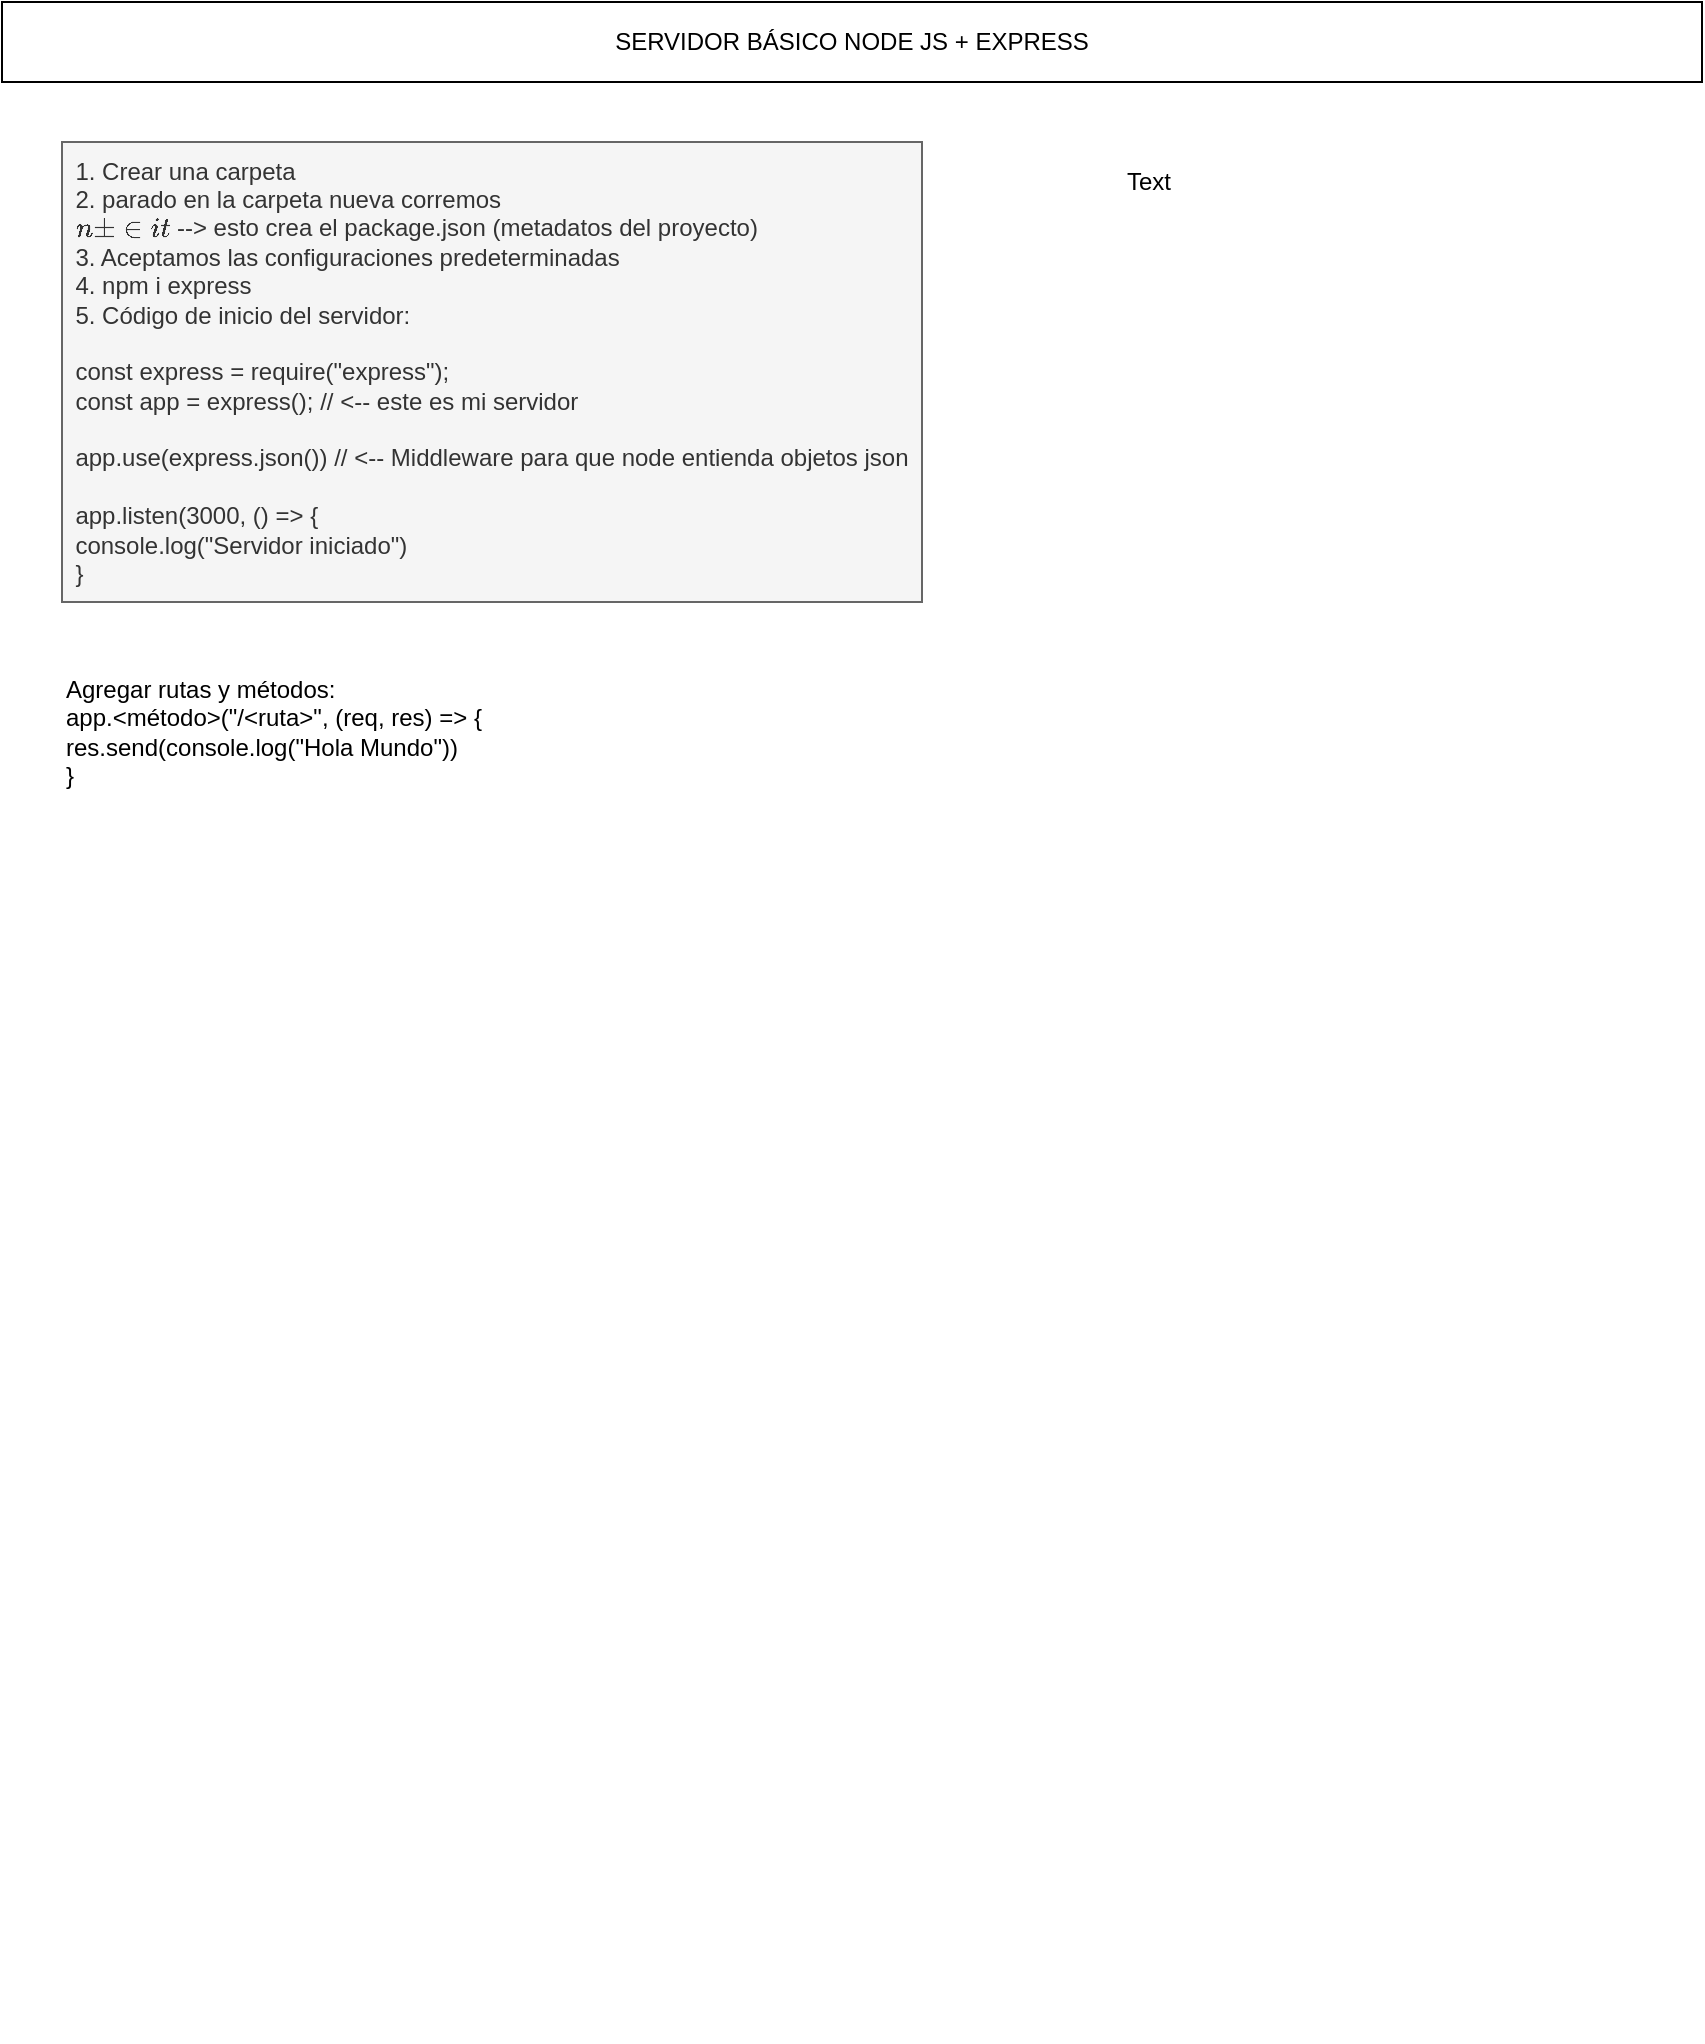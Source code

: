 <mxfile version="13.3.5" type="device"><diagram id="-4R0zOT3AyJS41wWeZfV" name="Page-1"><mxGraphModel dx="1422" dy="832" grid="1" gridSize="10" guides="1" tooltips="1" connect="1" arrows="1" fold="1" page="1" pageScale="1" pageWidth="850" pageHeight="1100" math="0" shadow="0"><root><mxCell id="0"/><mxCell id="1" parent="0"/><mxCell id="hmereZdN52V7KFlgII3H-2" value="SERVIDOR BÁSICO NODE JS + EXPRESS" style="rounded=0;whiteSpace=wrap;html=1;" parent="1" vertex="1"><mxGeometry width="850" height="40" as="geometry"/></mxCell><mxCell id="hmereZdN52V7KFlgII3H-4" value="&lt;div style=&quot;text-align: left&quot;&gt;&lt;span&gt;1. Crear una carpeta&lt;/span&gt;&lt;/div&gt;&lt;span&gt;&lt;div style=&quot;text-align: left&quot;&gt;&lt;span&gt;2. parado en la carpeta nueva corremos&lt;/span&gt;&lt;/div&gt;&lt;div style=&quot;text-align: left&quot;&gt;&lt;span&gt;`npm init` --&amp;gt; esto crea el package.json (metadatos del proyecto)&lt;/span&gt;&lt;/div&gt;&lt;div style=&quot;text-align: left&quot;&gt;&lt;span&gt;3. Aceptamos las configuraciones predeterminadas&lt;/span&gt;&lt;/div&gt;&lt;div style=&quot;text-align: left&quot;&gt;&lt;span&gt;4. npm i express&lt;/span&gt;&lt;/div&gt;&lt;div style=&quot;text-align: left&quot;&gt;&lt;span&gt;5. Código de inicio del servidor:&lt;/span&gt;&lt;/div&gt;&lt;div style=&quot;text-align: left&quot;&gt;&lt;br&gt;&lt;/div&gt;&lt;div style=&quot;text-align: left&quot;&gt;&lt;span&gt;const express = require(&quot;express&quot;);&lt;/span&gt;&lt;/div&gt;&lt;div style=&quot;text-align: left&quot;&gt;&lt;span&gt;const app = express(); // &amp;lt;-- este es mi servidor&lt;/span&gt;&lt;/div&gt;&lt;div style=&quot;text-align: left&quot;&gt;&lt;br&gt;&lt;/div&gt;&lt;div style=&quot;text-align: left&quot;&gt;app.use(express.json()) // &amp;lt;-- Middleware para que node entienda objetos json&lt;/div&gt;&lt;div style=&quot;text-align: left&quot;&gt;&lt;br&gt;&lt;/div&gt;&lt;div style=&quot;text-align: left&quot;&gt;&lt;span&gt;app.listen(3000, () =&amp;gt; {&lt;/span&gt;&lt;/div&gt;&lt;div style=&quot;text-align: left&quot;&gt;&lt;span&gt;console.log(&quot;Servidor iniciado&quot;)&lt;/span&gt;&lt;/div&gt;&lt;div style=&quot;text-align: left&quot;&gt;&lt;span&gt;}&lt;/span&gt;&lt;/div&gt;&lt;/span&gt;" style="text;html=1;strokeColor=#666666;fillColor=#f5f5f5;align=center;verticalAlign=middle;whiteSpace=wrap;rounded=0;fontColor=#333333;" parent="1" vertex="1"><mxGeometry x="30" y="70" width="430" height="230" as="geometry"/></mxCell><mxCell id="hmereZdN52V7KFlgII3H-5" value="Agregar rutas y métodos:&lt;br&gt;app.&amp;lt;método&amp;gt;(&quot;/&amp;lt;ruta&amp;gt;&quot;, (req, res) =&amp;gt; {&lt;br&gt;res.send(console.log(&quot;Hola Mundo&quot;))&lt;br&gt;}" style="text;html=1;strokeColor=none;fillColor=none;align=left;verticalAlign=top;whiteSpace=wrap;rounded=0;" parent="1" vertex="1"><mxGeometry x="30" y="330" width="590" height="690" as="geometry"/></mxCell><mxCell id="EIw3rzG4Xwtci-4LVGdn-1" value="Text" style="text;html=1;align=center;verticalAlign=middle;resizable=0;points=[];autosize=1;" vertex="1" parent="1"><mxGeometry x="553" y="80" width="40" height="20" as="geometry"/></mxCell></root></mxGraphModel></diagram></mxfile>